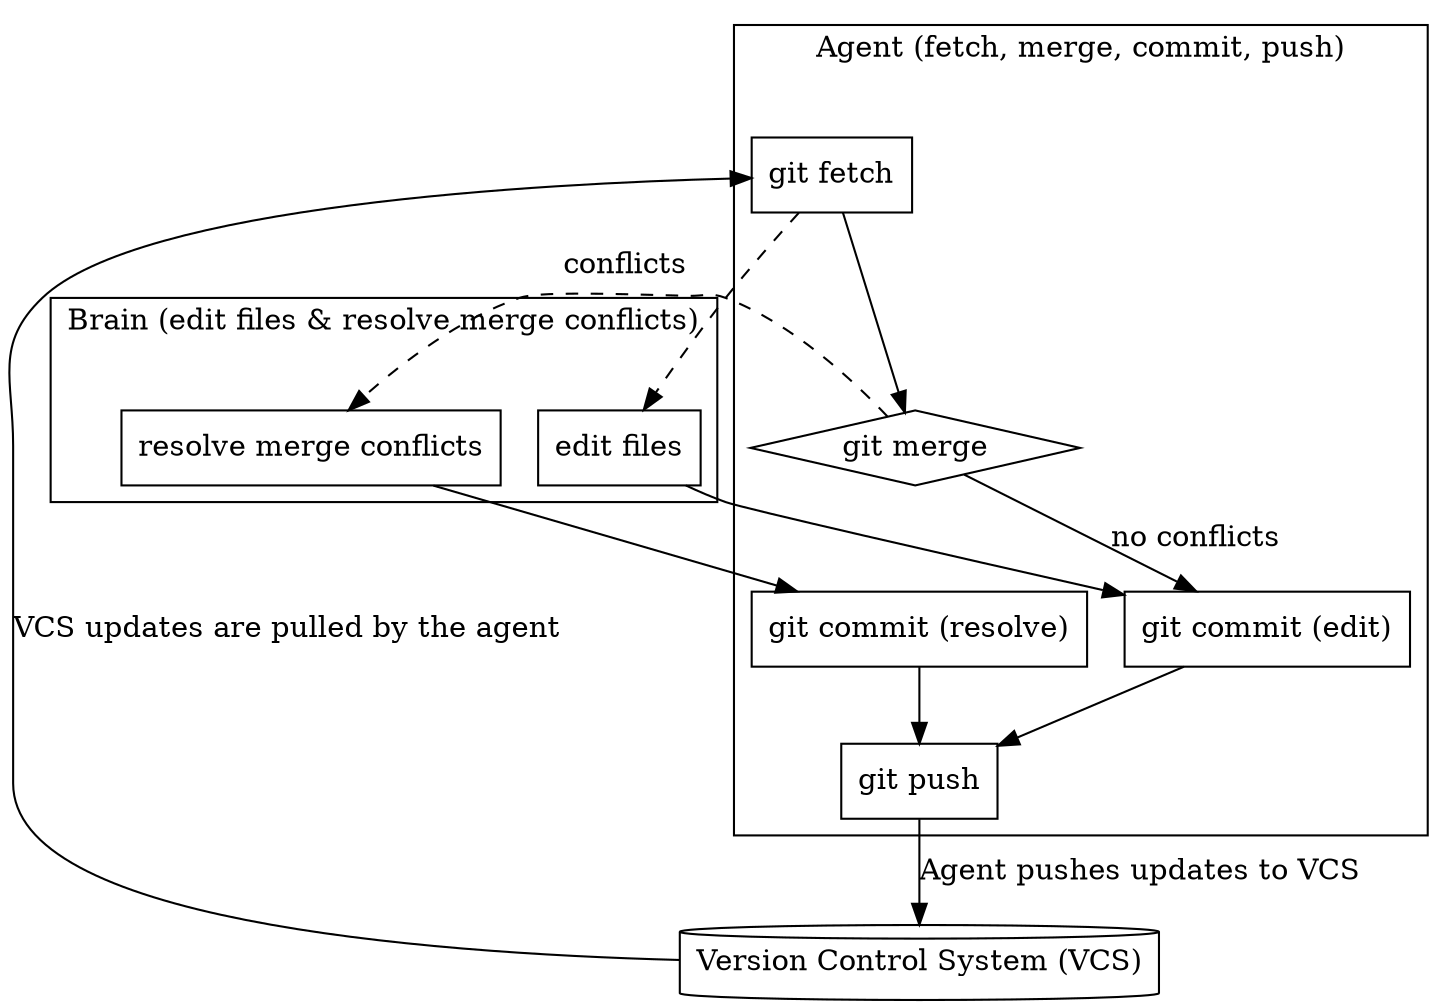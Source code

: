 digraph G {
    rankdir=TB;
    node [shape=box];

    vcs [shape=cylinder, label="Version Control System (VCS)", rank=sink]

    subgraph cluster_agent {
        label="Agent (fetch, merge, commit, push)";

        agent_gitfetch [shape=box, label="git fetch"];
        agent_gitmerge [shape=diamond, label="git merge"];
        agent_gitcommitResolve [shape=box, label="git commit (resolve)"];
        agent_gitcommitEdit [shape=box, label="git commit (edit)"];
        agent_gitpush [shape=box, label="git push"];

        agent_gitfetch -> agent_gitmerge;
        agent_gitcommitResolve -> agent_gitpush;
        agent_gitcommitEdit -> agent_gitpush;
        agent_gitmerge -> agent_gitcommitEdit [label="no conflicts"];
    }

    subgraph cluster_brain {
        label="Brain (edit files & resolve merge conflicts)";
        rank=source;

        editFiles [shape=box, label="edit files"];
        resolveMerge [shape=box, label="resolve merge conflicts"];

        agent_gitfetch -> editFiles [style=dashed];
        editFiles -> agent_gitcommitEdit [weight=2];
        resolveMerge -> agent_gitcommitResolve [weight=2];
        agent_gitmerge -> resolveMerge [style=dashed, label="conflicts"];
    }

    agent_gitpush -> vcs [label="Agent pushes updates to VCS", weight=2];
    vcs -> agent_gitfetch [label="VCS updates are pulled by the agent"];
}
